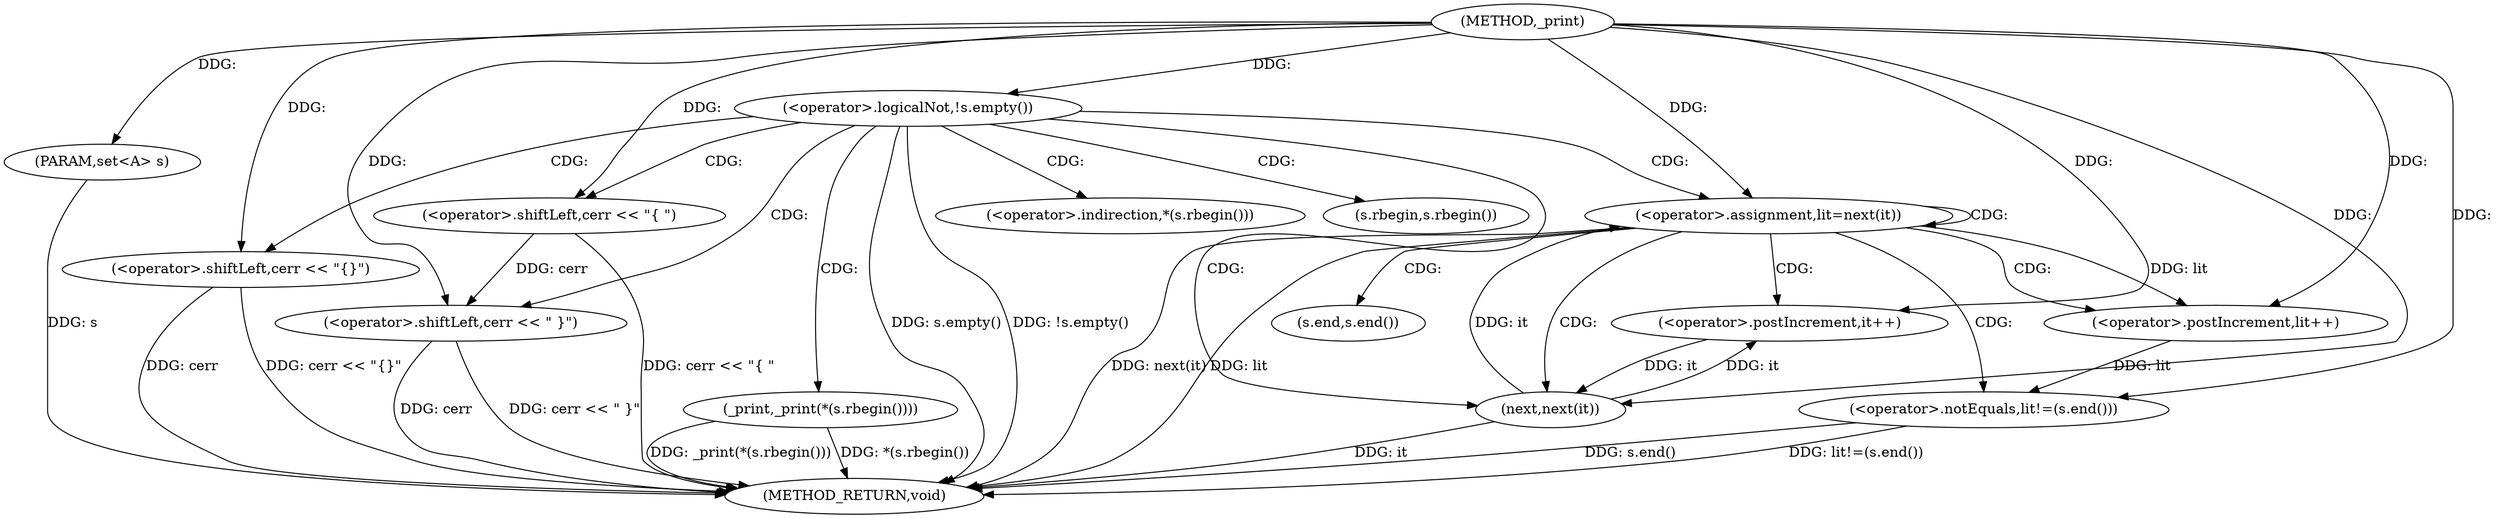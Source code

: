 digraph "_print" {  
"1000358" [label = "(METHOD,_print)" ]
"1000404" [label = "(METHOD_RETURN,void)" ]
"1000359" [label = "(PARAM,set<A> s)" ]
"1000362" [label = "(<operator>.logicalNot,!s.empty())" ]
"1000365" [label = "(<operator>.shiftLeft,cerr << \"{ \")" ]
"1000393" [label = "(_print,_print(*(s.rbegin())))" ]
"1000396" [label = "(<operator>.shiftLeft,cerr << \" }\")" ]
"1000374" [label = "(<operator>.assignment,lit=next(it))" ]
"1000378" [label = "(<operator>.notEquals,lit!=(s.end()))" ]
"1000401" [label = "(<operator>.shiftLeft,cerr << \"{}\")" ]
"1000382" [label = "(<operator>.postIncrement,it++)" ]
"1000384" [label = "(<operator>.postIncrement,lit++)" ]
"1000376" [label = "(next,next(it))" ]
"1000394" [label = "(<operator>.indirection,*(s.rbegin()))" ]
"1000380" [label = "(s.end,s.end())" ]
"1000395" [label = "(s.rbegin,s.rbegin())" ]
  "1000359" -> "1000404"  [ label = "DDG: s"] 
  "1000362" -> "1000404"  [ label = "DDG: s.empty()"] 
  "1000362" -> "1000404"  [ label = "DDG: !s.empty()"] 
  "1000401" -> "1000404"  [ label = "DDG: cerr"] 
  "1000401" -> "1000404"  [ label = "DDG: cerr << \"{}\""] 
  "1000365" -> "1000404"  [ label = "DDG: cerr << \"{ \""] 
  "1000374" -> "1000404"  [ label = "DDG: lit"] 
  "1000376" -> "1000404"  [ label = "DDG: it"] 
  "1000374" -> "1000404"  [ label = "DDG: next(it)"] 
  "1000393" -> "1000404"  [ label = "DDG: *(s.rbegin())"] 
  "1000393" -> "1000404"  [ label = "DDG: _print(*(s.rbegin()))"] 
  "1000396" -> "1000404"  [ label = "DDG: cerr"] 
  "1000396" -> "1000404"  [ label = "DDG: cerr << \" }\""] 
  "1000378" -> "1000404"  [ label = "DDG: s.end()"] 
  "1000378" -> "1000404"  [ label = "DDG: lit!=(s.end())"] 
  "1000358" -> "1000359"  [ label = "DDG: "] 
  "1000358" -> "1000362"  [ label = "DDG: "] 
  "1000358" -> "1000365"  [ label = "DDG: "] 
  "1000376" -> "1000374"  [ label = "DDG: it"] 
  "1000365" -> "1000396"  [ label = "DDG: cerr"] 
  "1000358" -> "1000396"  [ label = "DDG: "] 
  "1000358" -> "1000374"  [ label = "DDG: "] 
  "1000384" -> "1000378"  [ label = "DDG: lit"] 
  "1000358" -> "1000378"  [ label = "DDG: "] 
  "1000358" -> "1000401"  [ label = "DDG: "] 
  "1000382" -> "1000376"  [ label = "DDG: it"] 
  "1000358" -> "1000376"  [ label = "DDG: "] 
  "1000376" -> "1000382"  [ label = "DDG: it"] 
  "1000358" -> "1000382"  [ label = "DDG: "] 
  "1000374" -> "1000384"  [ label = "DDG: lit"] 
  "1000358" -> "1000384"  [ label = "DDG: "] 
  "1000362" -> "1000396"  [ label = "CDG: "] 
  "1000362" -> "1000395"  [ label = "CDG: "] 
  "1000362" -> "1000393"  [ label = "CDG: "] 
  "1000362" -> "1000365"  [ label = "CDG: "] 
  "1000362" -> "1000376"  [ label = "CDG: "] 
  "1000362" -> "1000394"  [ label = "CDG: "] 
  "1000362" -> "1000401"  [ label = "CDG: "] 
  "1000362" -> "1000374"  [ label = "CDG: "] 
  "1000374" -> "1000380"  [ label = "CDG: "] 
  "1000374" -> "1000382"  [ label = "CDG: "] 
  "1000374" -> "1000376"  [ label = "CDG: "] 
  "1000374" -> "1000374"  [ label = "CDG: "] 
  "1000374" -> "1000378"  [ label = "CDG: "] 
  "1000374" -> "1000384"  [ label = "CDG: "] 
}
